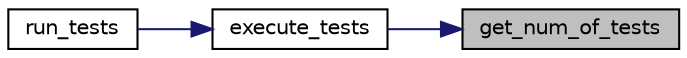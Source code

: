 digraph "get_num_of_tests"
{
 // LATEX_PDF_SIZE
  edge [fontname="Helvetica",fontsize="10",labelfontname="Helvetica",labelfontsize="10"];
  node [fontname="Helvetica",fontsize="10",shape=record];
  rankdir="RL";
  Node1 [label="get_num_of_tests",height=0.2,width=0.4,color="black", fillcolor="grey75", style="filled", fontcolor="black",tooltip=" "];
  Node1 -> Node2 [dir="back",color="midnightblue",fontsize="10",style="solid",fontname="Helvetica"];
  Node2 [label="execute_tests",height=0.2,width=0.4,color="black", fillcolor="white", style="filled",URL="$check_8cpp.html#a690936755ccb680c3abbdad01606f529",tooltip="See check.h for full documentation."];
  Node2 -> Node3 [dir="back",color="midnightblue",fontsize="10",style="solid",fontname="Helvetica"];
  Node3 [label="run_tests",height=0.2,width=0.4,color="black", fillcolor="white", style="filled",URL="$main_8cpp.html#ac49466defc444187a67ea0463a005eaa",tooltip=" "];
}

